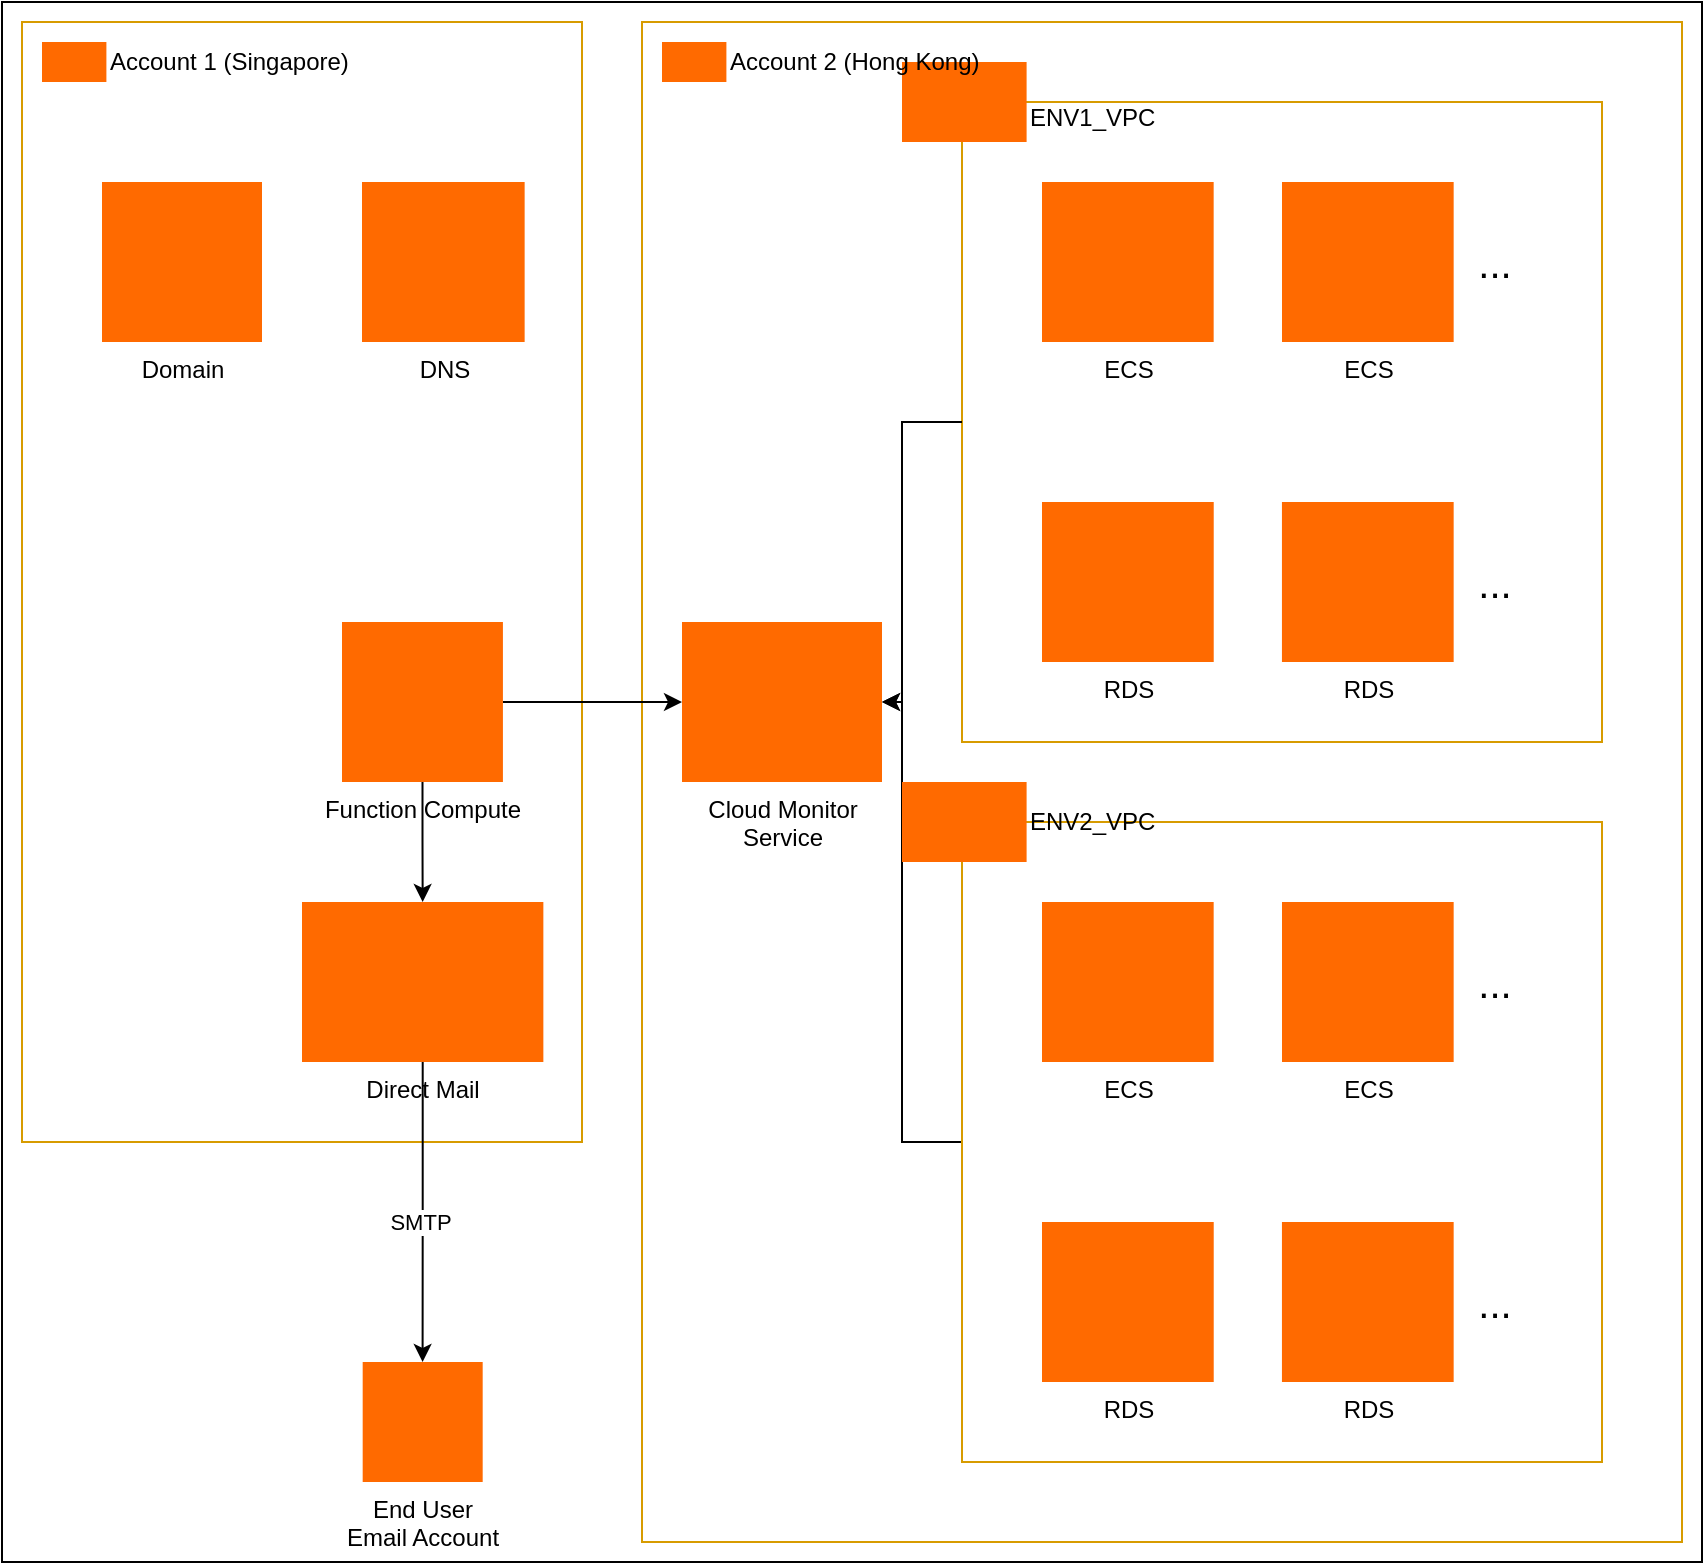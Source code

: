<mxfile version="26.2.2">
  <diagram name="Page-1" id="xA3xT4BmqsgwiINm-nL7">
    <mxGraphModel dx="2551" dy="1074" grid="1" gridSize="10" guides="1" tooltips="1" connect="1" arrows="1" fold="1" page="1" pageScale="1" pageWidth="827" pageHeight="1169" math="0" shadow="0">
      <root>
        <mxCell id="0" />
        <mxCell id="1" parent="0" />
        <mxCell id="_mgmAesWwtqVsein6d6x-58" value="" style="rounded=0;whiteSpace=wrap;html=1;" vertex="1" parent="1">
          <mxGeometry x="-210" y="130" width="850" height="780" as="geometry" />
        </mxCell>
        <mxCell id="_mgmAesWwtqVsein6d6x-14" value="" style="rounded=0;whiteSpace=wrap;html=1;fillColor=none;strokeColor=#d79b00;points=[[0,0,0,0,0],[0,0.25,0,0,0],[0,0.5,0,0,0],[0,0.75,0,0,0],[0,1,0,0,0],[0.25,0,0,0,0],[0.25,1,0,0,0],[0.5,0,0,0,0],[0.5,1,0,0,0],[0.75,0,0,0,0],[0.75,1,0,0,0],[1,0,0,0,0],[1,0.25,0,0,0],[1,0.5,0,0,0],[1,0.75,0,0,0],[1,1,0,0,0]];" vertex="1" parent="1">
          <mxGeometry x="-200" y="140" width="280" height="560" as="geometry" />
        </mxCell>
        <mxCell id="_mgmAesWwtqVsein6d6x-6" value="" style="rounded=0;whiteSpace=wrap;html=1;fillColor=none;strokeColor=#d79b00;" vertex="1" parent="1">
          <mxGeometry x="110" y="140" width="520" height="760" as="geometry" />
        </mxCell>
        <mxCell id="_mgmAesWwtqVsein6d6x-1" value="" style="rounded=0;whiteSpace=wrap;html=1;fillColor=none;strokeColor=#d79b00;" vertex="1" parent="1">
          <mxGeometry x="270" y="180" width="320" height="320" as="geometry" />
        </mxCell>
        <mxCell id="wFhnfG3_PDTHvbTEVOwu-7" value="ECS" style="points=[];aspect=fixed;html=1;align=center;shadow=0;dashed=0;fillColor=#FF6A00;strokeColor=none;shape=mxgraph.alibaba_cloud.ecs_elastic_compute_service;verticalAlign=top;fontFamily=Helvetica;fontSize=12;fontColor=default;labelPosition=center;verticalLabelPosition=bottom;" parent="1" vertex="1">
          <mxGeometry x="310" y="220" width="85.83" height="80" as="geometry" />
        </mxCell>
        <mxCell id="GWnj_UdB101iMDb651IX-2" value="RDS" style="points=[];aspect=fixed;html=1;align=center;shadow=0;dashed=0;fillColor=#FF6A00;strokeColor=none;shape=mxgraph.alibaba_cloud.mysql;verticalAlign=top;fontFamily=Helvetica;fontSize=12;fontColor=default;labelPosition=center;verticalLabelPosition=bottom;" parent="1" vertex="1">
          <mxGeometry x="310" y="380" width="85.86" height="80" as="geometry" />
        </mxCell>
        <mxCell id="_mgmAesWwtqVsein6d6x-2" value="ECS" style="points=[];aspect=fixed;html=1;align=center;shadow=0;dashed=0;fillColor=#FF6A00;strokeColor=none;shape=mxgraph.alibaba_cloud.ecs_elastic_compute_service;verticalAlign=top;fontFamily=Helvetica;fontSize=12;fontColor=default;labelPosition=center;verticalLabelPosition=bottom;" vertex="1" parent="1">
          <mxGeometry x="430" y="220" width="85.83" height="80" as="geometry" />
        </mxCell>
        <mxCell id="_mgmAesWwtqVsein6d6x-3" value="RDS" style="points=[];aspect=fixed;html=1;align=center;shadow=0;dashed=0;fillColor=#FF6A00;strokeColor=none;shape=mxgraph.alibaba_cloud.mysql;verticalAlign=top;fontFamily=Helvetica;fontSize=12;fontColor=default;labelPosition=center;verticalLabelPosition=bottom;" vertex="1" parent="1">
          <mxGeometry x="429.97" y="380" width="85.86" height="80" as="geometry" />
        </mxCell>
        <mxCell id="_mgmAesWwtqVsein6d6x-4" value="&lt;font style=&quot;font-size: 20px;&quot;&gt;...&lt;/font&gt;" style="text;html=1;align=center;verticalAlign=middle;resizable=0;points=[];autosize=1;strokeColor=none;fillColor=none;" vertex="1" parent="1">
          <mxGeometry x="515.83" y="240" width="40" height="40" as="geometry" />
        </mxCell>
        <mxCell id="_mgmAesWwtqVsein6d6x-5" value="&lt;font style=&quot;font-size: 20px;&quot;&gt;...&lt;/font&gt;" style="text;html=1;align=center;verticalAlign=middle;resizable=0;points=[];autosize=1;strokeColor=none;fillColor=none;" vertex="1" parent="1">
          <mxGeometry x="515.83" y="400" width="40" height="40" as="geometry" />
        </mxCell>
        <mxCell id="_mgmAesWwtqVsein6d6x-7" value="&lt;br&gt;&lt;div&gt;ENV1_VPC&lt;/div&gt;" style="points=[];aspect=fixed;html=1;align=left;shadow=0;dashed=0;fillColor=#FF6A00;strokeColor=none;shape=mxgraph.alibaba_cloud.vpc_virtual_private_cloud;labelPosition=right;verticalLabelPosition=middle;verticalAlign=middle;" vertex="1" parent="1">
          <mxGeometry x="240" y="160" width="62.3" height="40" as="geometry" />
        </mxCell>
        <mxCell id="wFhnfG3_PDTHvbTEVOwu-4" value="DNS" style="points=[];aspect=fixed;html=1;align=center;shadow=0;dashed=0;fillColor=#FF6A00;strokeColor=none;shape=mxgraph.alibaba_cloud.dns_domain_name_system;verticalAlign=top;fontFamily=Helvetica;fontSize=12;fontColor=default;labelPosition=center;verticalLabelPosition=bottom;" parent="1" vertex="1">
          <mxGeometry x="-30" y="220" width="81.32" height="80" as="geometry" />
        </mxCell>
        <mxCell id="GWnj_UdB101iMDb651IX-3" value="Domain" style="points=[];aspect=fixed;html=1;align=center;shadow=0;dashed=0;fillColor=#FF6A00;strokeColor=none;shape=mxgraph.alibaba_cloud.domain;verticalAlign=top;fontFamily=Helvetica;fontSize=12;fontColor=default;labelPosition=center;verticalLabelPosition=bottom;" parent="1" vertex="1">
          <mxGeometry x="-160" y="220" width="80" height="80" as="geometry" />
        </mxCell>
        <mxCell id="_mgmAesWwtqVsein6d6x-55" style="edgeStyle=orthogonalEdgeStyle;rounded=0;orthogonalLoop=1;jettySize=auto;html=1;" edge="1" parent="1" source="wFhnfG3_PDTHvbTEVOwu-1" target="_mgmAesWwtqVsein6d6x-53">
          <mxGeometry relative="1" as="geometry" />
        </mxCell>
        <mxCell id="_mgmAesWwtqVsein6d6x-56" value="SMTP" style="edgeLabel;html=1;align=center;verticalAlign=middle;resizable=0;points=[];" vertex="1" connectable="0" parent="_mgmAesWwtqVsein6d6x-55">
          <mxGeometry x="0.067" y="-2" relative="1" as="geometry">
            <mxPoint as="offset" />
          </mxGeometry>
        </mxCell>
        <mxCell id="wFhnfG3_PDTHvbTEVOwu-1" value="Direct Mail" style="points=[[0.5,0,0,0,0]];aspect=fixed;html=1;align=center;shadow=0;dashed=0;fillColor=#FF6A00;strokeColor=none;shape=mxgraph.alibaba_cloud.directmail;verticalAlign=top;labelPosition=center;verticalLabelPosition=bottom;" parent="1" vertex="1">
          <mxGeometry x="-60.0" y="580" width="120.68" height="80" as="geometry" />
        </mxCell>
        <mxCell id="_mgmAesWwtqVsein6d6x-45" style="edgeStyle=orthogonalEdgeStyle;rounded=0;orthogonalLoop=1;jettySize=auto;html=1;" edge="1" parent="1" source="wFhnfG3_PDTHvbTEVOwu-5" target="wFhnfG3_PDTHvbTEVOwu-6">
          <mxGeometry relative="1" as="geometry" />
        </mxCell>
        <mxCell id="wFhnfG3_PDTHvbTEVOwu-5" value="Function Compute" style="points=[];aspect=fixed;html=1;align=center;shadow=0;dashed=0;fillColor=#FF6A00;strokeColor=none;shape=mxgraph.alibaba_cloud.fc_function_compute;verticalAlign=top;fontFamily=Helvetica;fontSize=12;fontColor=default;labelPosition=center;verticalLabelPosition=bottom;" parent="1" vertex="1">
          <mxGeometry x="-40" y="440" width="80.46" height="80" as="geometry" />
        </mxCell>
        <mxCell id="_mgmAesWwtqVsein6d6x-15" value="Account 1 (Singapore)" style="points=[];aspect=fixed;html=1;align=left;shadow=0;dashed=0;fillColor=#FF6A00;strokeColor=none;shape=mxgraph.alibaba_cloud.alibaba_cloud_logo;labelPosition=right;verticalLabelPosition=middle;verticalAlign=middle;" vertex="1" parent="1">
          <mxGeometry x="-190" y="150" width="32.2" height="20" as="geometry" />
        </mxCell>
        <mxCell id="_mgmAesWwtqVsein6d6x-9" value="Account 2 (Hong Kong)" style="points=[];aspect=fixed;html=1;align=left;shadow=0;dashed=0;fillColor=#FF6A00;strokeColor=none;shape=mxgraph.alibaba_cloud.alibaba_cloud_logo;labelPosition=right;verticalLabelPosition=middle;verticalAlign=middle;" vertex="1" parent="1">
          <mxGeometry x="120" y="150" width="32.2" height="20" as="geometry" />
        </mxCell>
        <mxCell id="_mgmAesWwtqVsein6d6x-46" style="edgeStyle=orthogonalEdgeStyle;rounded=0;orthogonalLoop=1;jettySize=auto;html=1;endArrow=none;startFill=1;startArrow=classic;" edge="1" parent="1" source="wFhnfG3_PDTHvbTEVOwu-6" target="_mgmAesWwtqVsein6d6x-1">
          <mxGeometry relative="1" as="geometry">
            <Array as="points">
              <mxPoint x="240" y="480" />
              <mxPoint x="240" y="340" />
            </Array>
          </mxGeometry>
        </mxCell>
        <mxCell id="_mgmAesWwtqVsein6d6x-47" style="edgeStyle=orthogonalEdgeStyle;rounded=0;orthogonalLoop=1;jettySize=auto;html=1;entryX=0;entryY=0.5;entryDx=0;entryDy=0;startArrow=classic;startFill=0;endArrow=none;" edge="1" parent="1" source="wFhnfG3_PDTHvbTEVOwu-6" target="_mgmAesWwtqVsein6d6x-26">
          <mxGeometry relative="1" as="geometry">
            <Array as="points">
              <mxPoint x="240" y="480" />
              <mxPoint x="240" y="700" />
            </Array>
          </mxGeometry>
        </mxCell>
        <mxCell id="wFhnfG3_PDTHvbTEVOwu-6" value="Cloud Monitor&lt;div&gt;Service&lt;/div&gt;" style="points=[];aspect=fixed;html=1;align=center;shadow=0;dashed=0;fillColor=#FF6A00;strokeColor=none;shape=mxgraph.alibaba_cloud.cms_cloud_monitor_service;verticalAlign=top;fontFamily=Helvetica;fontSize=12;fontColor=default;labelPosition=center;verticalLabelPosition=bottom;" parent="1" vertex="1">
          <mxGeometry x="130" y="440" width="100" height="80" as="geometry" />
        </mxCell>
        <mxCell id="_mgmAesWwtqVsein6d6x-26" value="" style="rounded=0;whiteSpace=wrap;html=1;fillColor=none;strokeColor=#d79b00;" vertex="1" parent="1">
          <mxGeometry x="270" y="540" width="320" height="320" as="geometry" />
        </mxCell>
        <mxCell id="_mgmAesWwtqVsein6d6x-27" value="ECS" style="points=[];aspect=fixed;html=1;align=center;shadow=0;dashed=0;fillColor=#FF6A00;strokeColor=none;shape=mxgraph.alibaba_cloud.ecs_elastic_compute_service;verticalAlign=top;fontFamily=Helvetica;fontSize=12;fontColor=default;labelPosition=center;verticalLabelPosition=bottom;" vertex="1" parent="1">
          <mxGeometry x="310" y="580" width="85.83" height="80" as="geometry" />
        </mxCell>
        <mxCell id="_mgmAesWwtqVsein6d6x-28" value="RDS" style="points=[];aspect=fixed;html=1;align=center;shadow=0;dashed=0;fillColor=#FF6A00;strokeColor=none;shape=mxgraph.alibaba_cloud.mysql;verticalAlign=top;fontFamily=Helvetica;fontSize=12;fontColor=default;labelPosition=center;verticalLabelPosition=bottom;" vertex="1" parent="1">
          <mxGeometry x="310" y="740" width="85.86" height="80" as="geometry" />
        </mxCell>
        <mxCell id="_mgmAesWwtqVsein6d6x-29" value="ECS" style="points=[];aspect=fixed;html=1;align=center;shadow=0;dashed=0;fillColor=#FF6A00;strokeColor=none;shape=mxgraph.alibaba_cloud.ecs_elastic_compute_service;verticalAlign=top;fontFamily=Helvetica;fontSize=12;fontColor=default;labelPosition=center;verticalLabelPosition=bottom;" vertex="1" parent="1">
          <mxGeometry x="430" y="580" width="85.83" height="80" as="geometry" />
        </mxCell>
        <mxCell id="_mgmAesWwtqVsein6d6x-30" value="RDS" style="points=[];aspect=fixed;html=1;align=center;shadow=0;dashed=0;fillColor=#FF6A00;strokeColor=none;shape=mxgraph.alibaba_cloud.mysql;verticalAlign=top;fontFamily=Helvetica;fontSize=12;fontColor=default;labelPosition=center;verticalLabelPosition=bottom;" vertex="1" parent="1">
          <mxGeometry x="429.97" y="740" width="85.86" height="80" as="geometry" />
        </mxCell>
        <mxCell id="_mgmAesWwtqVsein6d6x-31" value="&lt;font style=&quot;font-size: 20px;&quot;&gt;...&lt;/font&gt;" style="text;html=1;align=center;verticalAlign=middle;resizable=0;points=[];autosize=1;strokeColor=none;fillColor=none;" vertex="1" parent="1">
          <mxGeometry x="515.83" y="600" width="40" height="40" as="geometry" />
        </mxCell>
        <mxCell id="_mgmAesWwtqVsein6d6x-32" value="&lt;font style=&quot;font-size: 20px;&quot;&gt;...&lt;/font&gt;" style="text;html=1;align=center;verticalAlign=middle;resizable=0;points=[];autosize=1;strokeColor=none;fillColor=none;" vertex="1" parent="1">
          <mxGeometry x="515.83" y="760" width="40" height="40" as="geometry" />
        </mxCell>
        <mxCell id="_mgmAesWwtqVsein6d6x-33" value="ENV2_VPC" style="points=[];aspect=fixed;html=1;align=left;shadow=0;dashed=0;fillColor=#FF6A00;strokeColor=none;shape=mxgraph.alibaba_cloud.vpc_virtual_private_cloud;labelPosition=right;verticalLabelPosition=middle;verticalAlign=middle;" vertex="1" parent="1">
          <mxGeometry x="240" y="520" width="62.3" height="40" as="geometry" />
        </mxCell>
        <mxCell id="_mgmAesWwtqVsein6d6x-51" style="edgeStyle=orthogonalEdgeStyle;rounded=0;orthogonalLoop=1;jettySize=auto;html=1;entryX=0.5;entryY=0;entryDx=0;entryDy=0;entryPerimeter=0;" edge="1" parent="1" source="wFhnfG3_PDTHvbTEVOwu-5" target="wFhnfG3_PDTHvbTEVOwu-1">
          <mxGeometry relative="1" as="geometry" />
        </mxCell>
        <mxCell id="_mgmAesWwtqVsein6d6x-53" value="End User&lt;div&gt;Email Account&lt;/div&gt;" style="points=[[0.5,0,0,0,0]];aspect=fixed;html=1;align=center;shadow=0;dashed=0;fillColor=#FF6A00;strokeColor=none;shape=mxgraph.alibaba_cloud.user;verticalAlign=top;labelPosition=center;verticalLabelPosition=bottom;" vertex="1" parent="1">
          <mxGeometry x="-29.66" y="810" width="60" height="60" as="geometry" />
        </mxCell>
      </root>
    </mxGraphModel>
  </diagram>
</mxfile>
